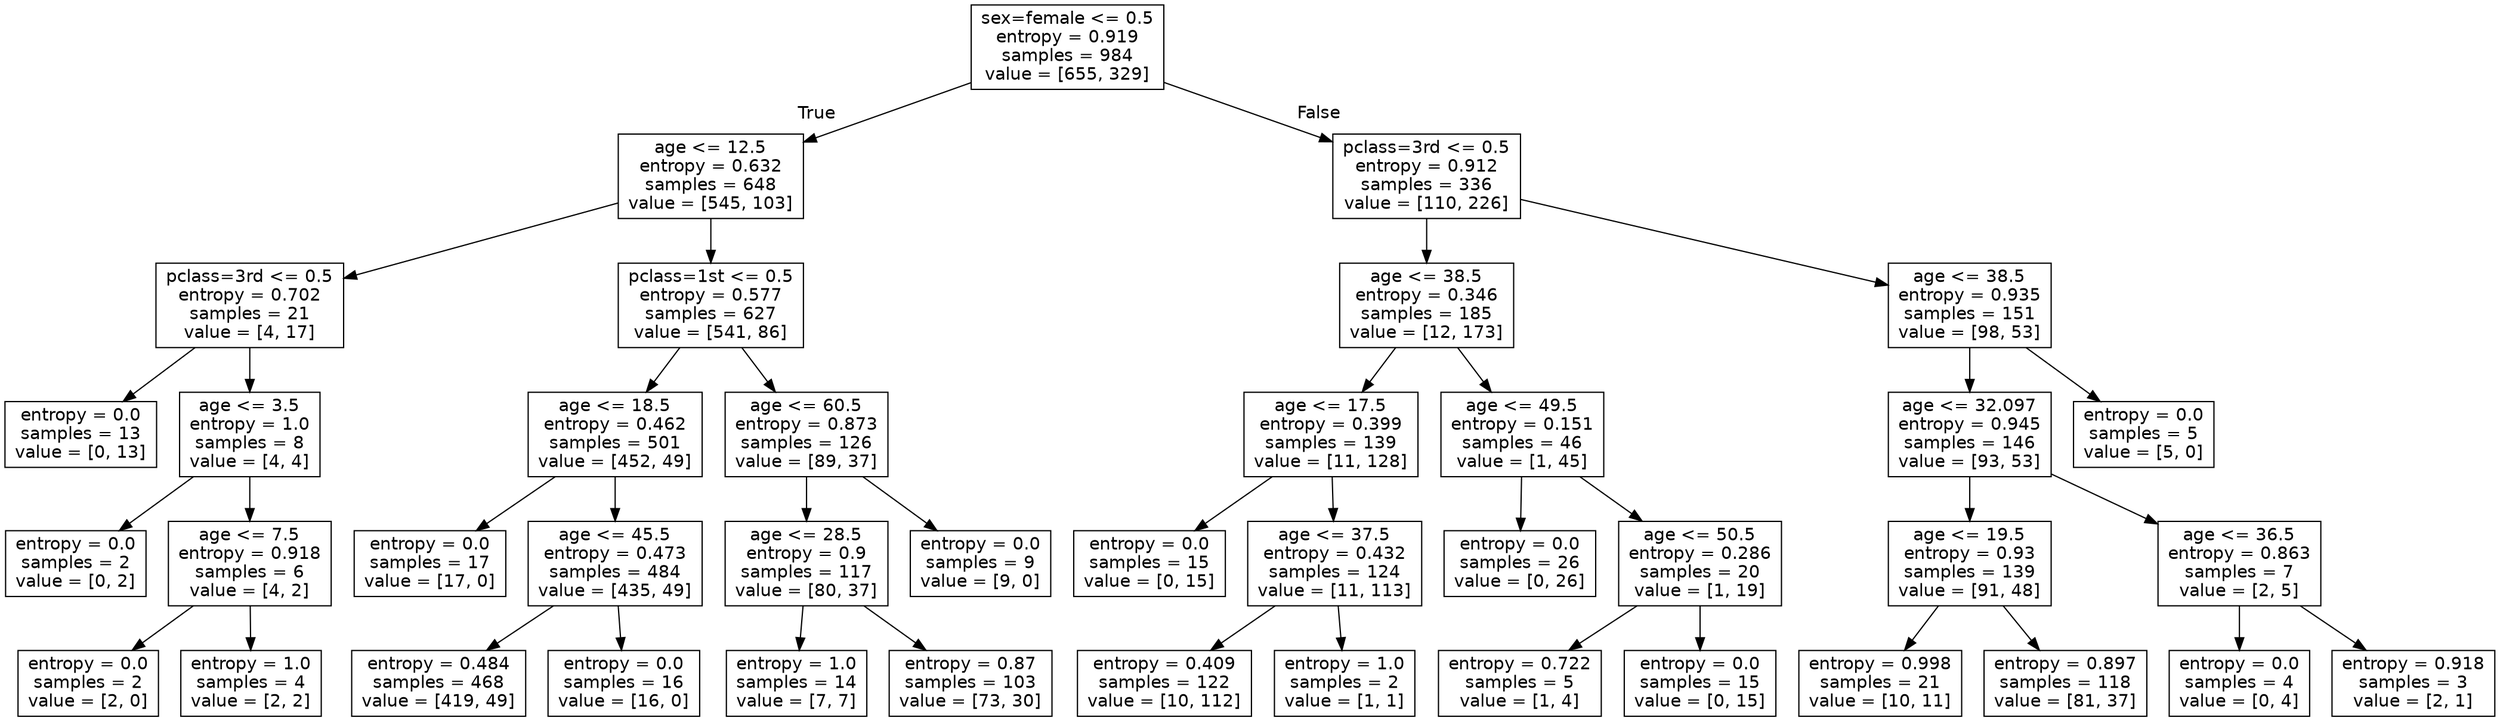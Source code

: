digraph Tree {
node [shape=box, fontname="helvetica"] ;
edge [fontname="helvetica"] ;
0 [label="sex=female <= 0.5\nentropy = 0.919\nsamples = 984\nvalue = [655, 329]"] ;
1 [label="age <= 12.5\nentropy = 0.632\nsamples = 648\nvalue = [545, 103]"] ;
0 -> 1 [labeldistance=2.5, labelangle=45, headlabel="True"] ;
2 [label="pclass=3rd <= 0.5\nentropy = 0.702\nsamples = 21\nvalue = [4, 17]"] ;
1 -> 2 ;
3 [label="entropy = 0.0\nsamples = 13\nvalue = [0, 13]"] ;
2 -> 3 ;
4 [label="age <= 3.5\nentropy = 1.0\nsamples = 8\nvalue = [4, 4]"] ;
2 -> 4 ;
5 [label="entropy = 0.0\nsamples = 2\nvalue = [0, 2]"] ;
4 -> 5 ;
6 [label="age <= 7.5\nentropy = 0.918\nsamples = 6\nvalue = [4, 2]"] ;
4 -> 6 ;
7 [label="entropy = 0.0\nsamples = 2\nvalue = [2, 0]"] ;
6 -> 7 ;
8 [label="entropy = 1.0\nsamples = 4\nvalue = [2, 2]"] ;
6 -> 8 ;
9 [label="pclass=1st <= 0.5\nentropy = 0.577\nsamples = 627\nvalue = [541, 86]"] ;
1 -> 9 ;
10 [label="age <= 18.5\nentropy = 0.462\nsamples = 501\nvalue = [452, 49]"] ;
9 -> 10 ;
11 [label="entropy = 0.0\nsamples = 17\nvalue = [17, 0]"] ;
10 -> 11 ;
12 [label="age <= 45.5\nentropy = 0.473\nsamples = 484\nvalue = [435, 49]"] ;
10 -> 12 ;
13 [label="entropy = 0.484\nsamples = 468\nvalue = [419, 49]"] ;
12 -> 13 ;
14 [label="entropy = 0.0\nsamples = 16\nvalue = [16, 0]"] ;
12 -> 14 ;
15 [label="age <= 60.5\nentropy = 0.873\nsamples = 126\nvalue = [89, 37]"] ;
9 -> 15 ;
16 [label="age <= 28.5\nentropy = 0.9\nsamples = 117\nvalue = [80, 37]"] ;
15 -> 16 ;
17 [label="entropy = 1.0\nsamples = 14\nvalue = [7, 7]"] ;
16 -> 17 ;
18 [label="entropy = 0.87\nsamples = 103\nvalue = [73, 30]"] ;
16 -> 18 ;
19 [label="entropy = 0.0\nsamples = 9\nvalue = [9, 0]"] ;
15 -> 19 ;
20 [label="pclass=3rd <= 0.5\nentropy = 0.912\nsamples = 336\nvalue = [110, 226]"] ;
0 -> 20 [labeldistance=2.5, labelangle=-45, headlabel="False"] ;
21 [label="age <= 38.5\nentropy = 0.346\nsamples = 185\nvalue = [12, 173]"] ;
20 -> 21 ;
22 [label="age <= 17.5\nentropy = 0.399\nsamples = 139\nvalue = [11, 128]"] ;
21 -> 22 ;
23 [label="entropy = 0.0\nsamples = 15\nvalue = [0, 15]"] ;
22 -> 23 ;
24 [label="age <= 37.5\nentropy = 0.432\nsamples = 124\nvalue = [11, 113]"] ;
22 -> 24 ;
25 [label="entropy = 0.409\nsamples = 122\nvalue = [10, 112]"] ;
24 -> 25 ;
26 [label="entropy = 1.0\nsamples = 2\nvalue = [1, 1]"] ;
24 -> 26 ;
27 [label="age <= 49.5\nentropy = 0.151\nsamples = 46\nvalue = [1, 45]"] ;
21 -> 27 ;
28 [label="entropy = 0.0\nsamples = 26\nvalue = [0, 26]"] ;
27 -> 28 ;
29 [label="age <= 50.5\nentropy = 0.286\nsamples = 20\nvalue = [1, 19]"] ;
27 -> 29 ;
30 [label="entropy = 0.722\nsamples = 5\nvalue = [1, 4]"] ;
29 -> 30 ;
31 [label="entropy = 0.0\nsamples = 15\nvalue = [0, 15]"] ;
29 -> 31 ;
32 [label="age <= 38.5\nentropy = 0.935\nsamples = 151\nvalue = [98, 53]"] ;
20 -> 32 ;
33 [label="age <= 32.097\nentropy = 0.945\nsamples = 146\nvalue = [93, 53]"] ;
32 -> 33 ;
34 [label="age <= 19.5\nentropy = 0.93\nsamples = 139\nvalue = [91, 48]"] ;
33 -> 34 ;
35 [label="entropy = 0.998\nsamples = 21\nvalue = [10, 11]"] ;
34 -> 35 ;
36 [label="entropy = 0.897\nsamples = 118\nvalue = [81, 37]"] ;
34 -> 36 ;
37 [label="age <= 36.5\nentropy = 0.863\nsamples = 7\nvalue = [2, 5]"] ;
33 -> 37 ;
38 [label="entropy = 0.0\nsamples = 4\nvalue = [0, 4]"] ;
37 -> 38 ;
39 [label="entropy = 0.918\nsamples = 3\nvalue = [2, 1]"] ;
37 -> 39 ;
40 [label="entropy = 0.0\nsamples = 5\nvalue = [5, 0]"] ;
32 -> 40 ;
}